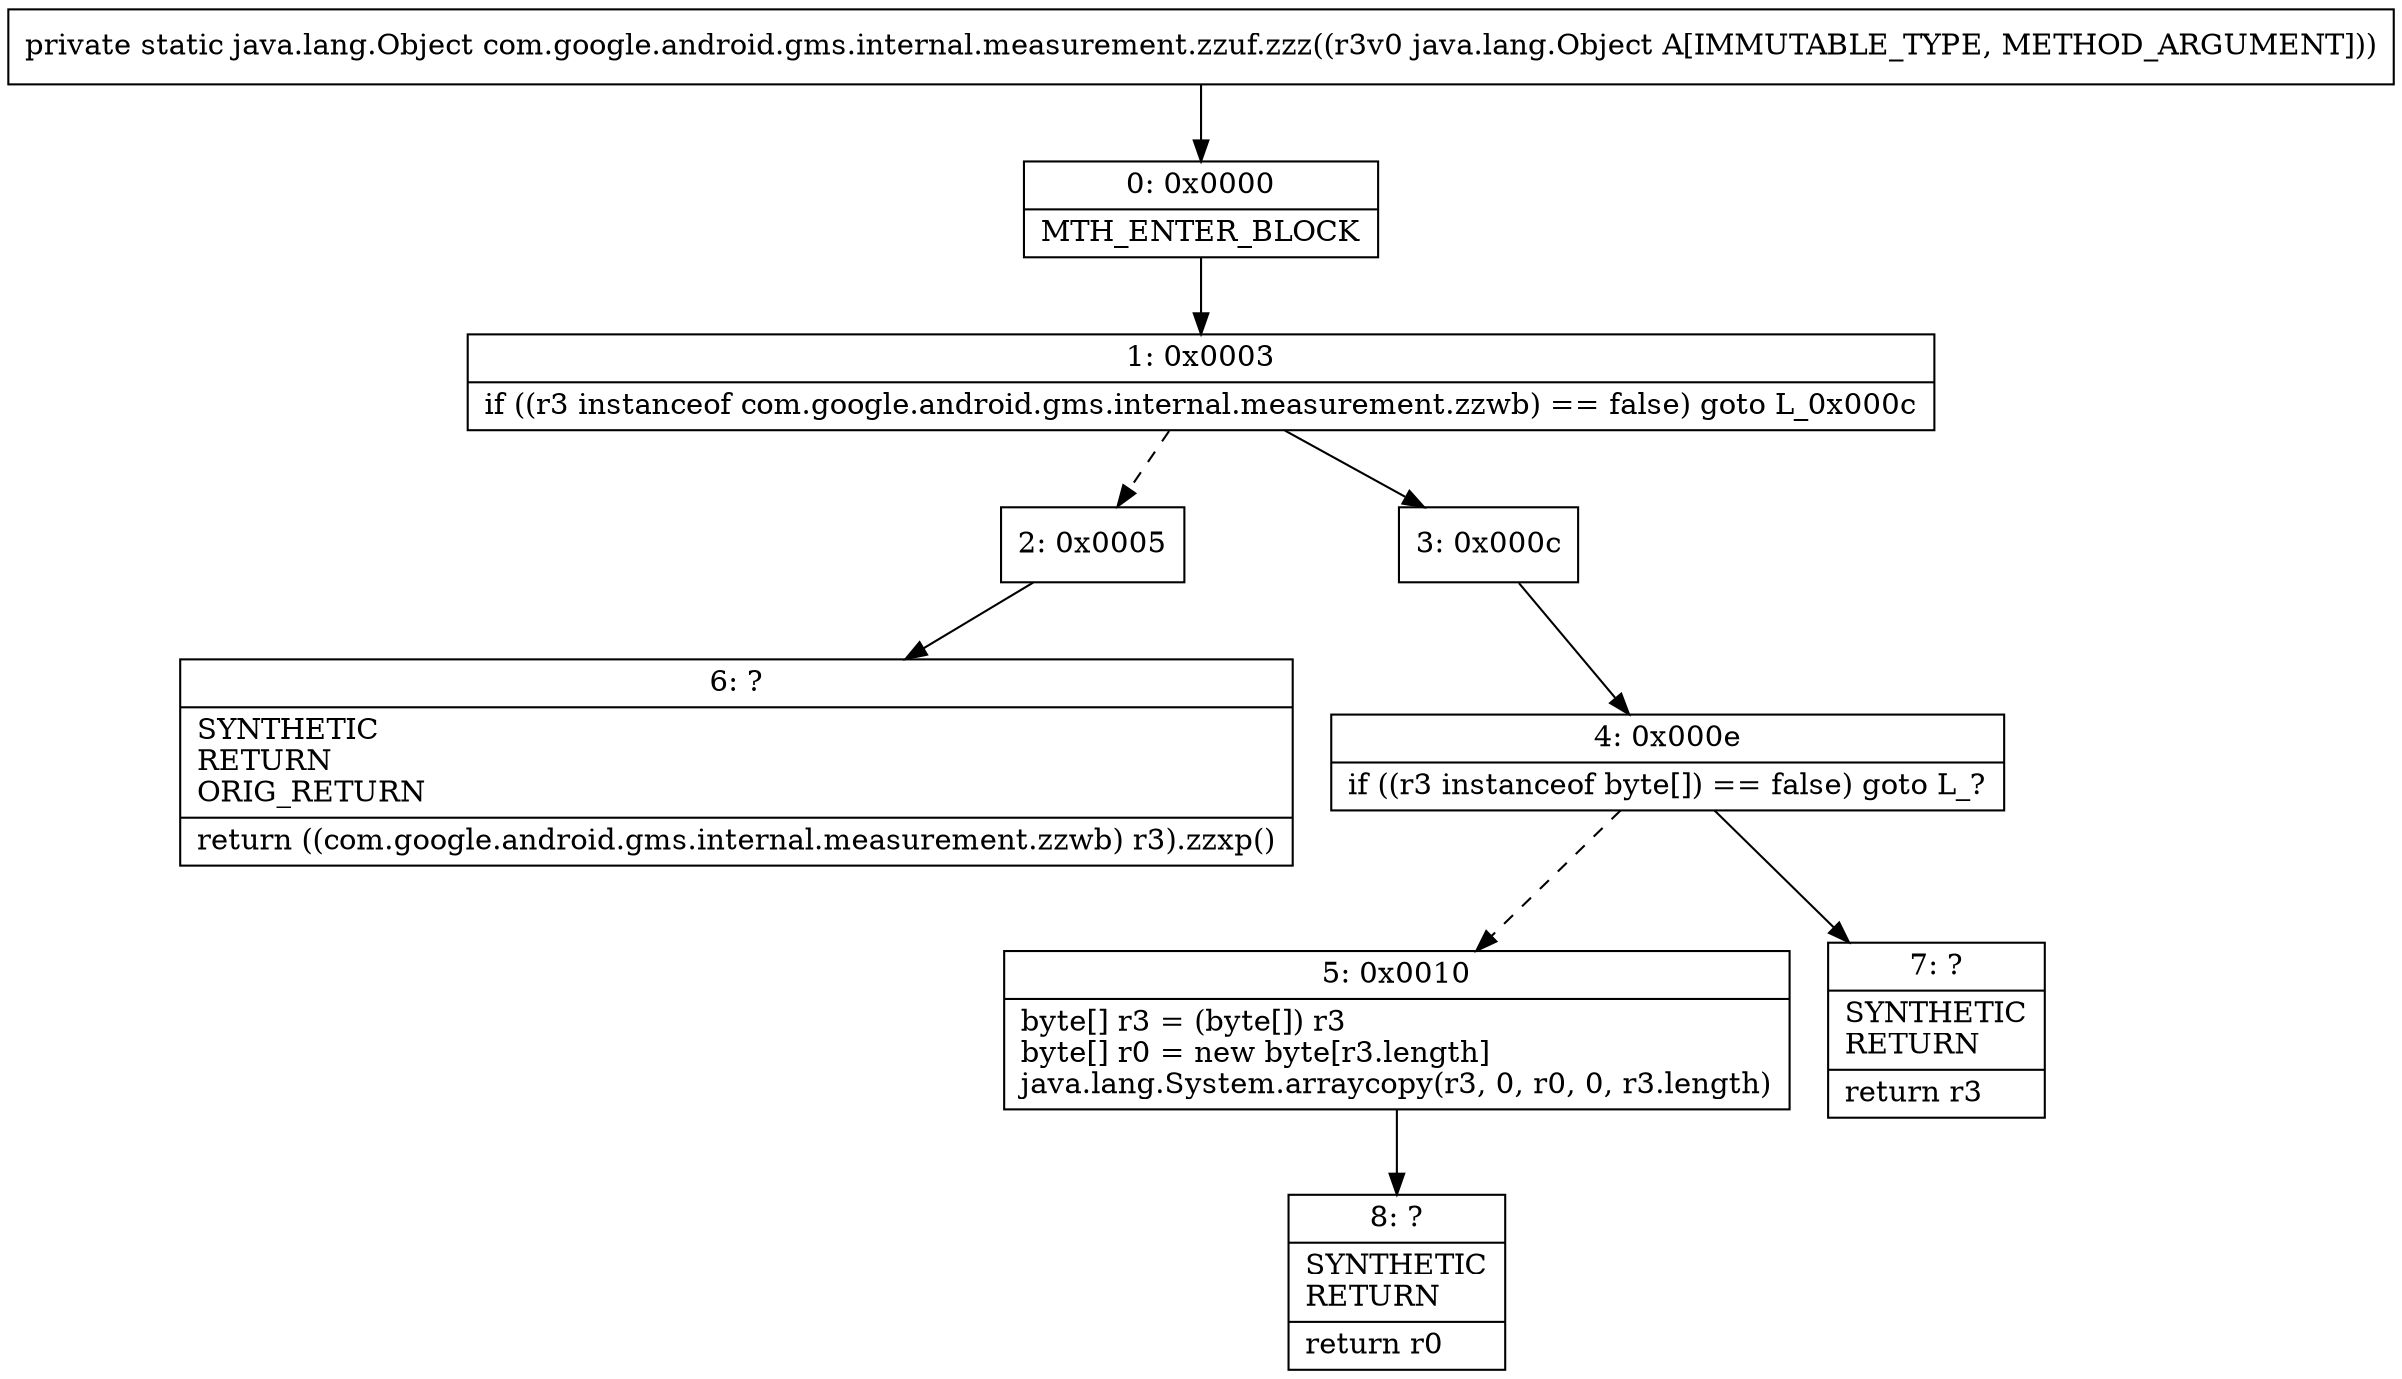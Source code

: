 digraph "CFG forcom.google.android.gms.internal.measurement.zzuf.zzz(Ljava\/lang\/Object;)Ljava\/lang\/Object;" {
Node_0 [shape=record,label="{0\:\ 0x0000|MTH_ENTER_BLOCK\l}"];
Node_1 [shape=record,label="{1\:\ 0x0003|if ((r3 instanceof com.google.android.gms.internal.measurement.zzwb) == false) goto L_0x000c\l}"];
Node_2 [shape=record,label="{2\:\ 0x0005}"];
Node_3 [shape=record,label="{3\:\ 0x000c}"];
Node_4 [shape=record,label="{4\:\ 0x000e|if ((r3 instanceof byte[]) == false) goto L_?\l}"];
Node_5 [shape=record,label="{5\:\ 0x0010|byte[] r3 = (byte[]) r3\lbyte[] r0 = new byte[r3.length]\ljava.lang.System.arraycopy(r3, 0, r0, 0, r3.length)\l}"];
Node_6 [shape=record,label="{6\:\ ?|SYNTHETIC\lRETURN\lORIG_RETURN\l|return ((com.google.android.gms.internal.measurement.zzwb) r3).zzxp()\l}"];
Node_7 [shape=record,label="{7\:\ ?|SYNTHETIC\lRETURN\l|return r3\l}"];
Node_8 [shape=record,label="{8\:\ ?|SYNTHETIC\lRETURN\l|return r0\l}"];
MethodNode[shape=record,label="{private static java.lang.Object com.google.android.gms.internal.measurement.zzuf.zzz((r3v0 java.lang.Object A[IMMUTABLE_TYPE, METHOD_ARGUMENT])) }"];
MethodNode -> Node_0;
Node_0 -> Node_1;
Node_1 -> Node_2[style=dashed];
Node_1 -> Node_3;
Node_2 -> Node_6;
Node_3 -> Node_4;
Node_4 -> Node_5[style=dashed];
Node_4 -> Node_7;
Node_5 -> Node_8;
}

